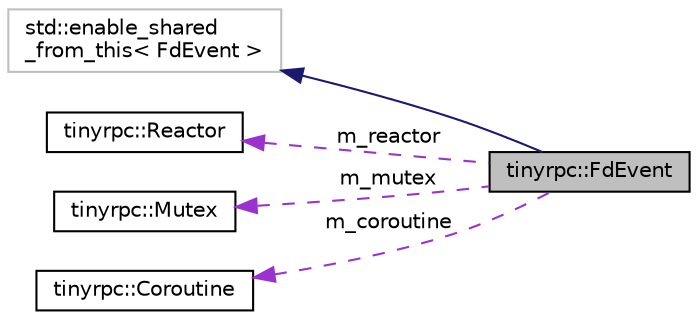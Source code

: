 digraph "tinyrpc::FdEvent"
{
 // LATEX_PDF_SIZE
  edge [fontname="Helvetica",fontsize="10",labelfontname="Helvetica",labelfontsize="10"];
  node [fontname="Helvetica",fontsize="10",shape=record];
  rankdir="LR";
  Node1 [label="tinyrpc::FdEvent",height=0.2,width=0.4,color="black", fillcolor="grey75", style="filled", fontcolor="black",tooltip=" "];
  Node2 -> Node1 [dir="back",color="midnightblue",fontsize="10",style="solid",fontname="Helvetica"];
  Node2 [label="std::enable_shared\l_from_this\< FdEvent \>",height=0.2,width=0.4,color="grey75", fillcolor="white", style="filled",tooltip=" "];
  Node3 -> Node1 [dir="back",color="darkorchid3",fontsize="10",style="dashed",label=" m_reactor" ,fontname="Helvetica"];
  Node3 [label="tinyrpc::Reactor",height=0.2,width=0.4,color="black", fillcolor="white", style="filled",URL="$classtinyrpc_1_1Reactor.html",tooltip=" "];
  Node4 -> Node1 [dir="back",color="darkorchid3",fontsize="10",style="dashed",label=" m_mutex" ,fontname="Helvetica"];
  Node4 [label="tinyrpc::Mutex",height=0.2,width=0.4,color="black", fillcolor="white", style="filled",URL="$classtinyrpc_1_1Mutex.html",tooltip=" "];
  Node5 -> Node1 [dir="back",color="darkorchid3",fontsize="10",style="dashed",label=" m_coroutine" ,fontname="Helvetica"];
  Node5 [label="tinyrpc::Coroutine",height=0.2,width=0.4,color="black", fillcolor="white", style="filled",URL="$classtinyrpc_1_1Coroutine.html",tooltip=" "];
}
